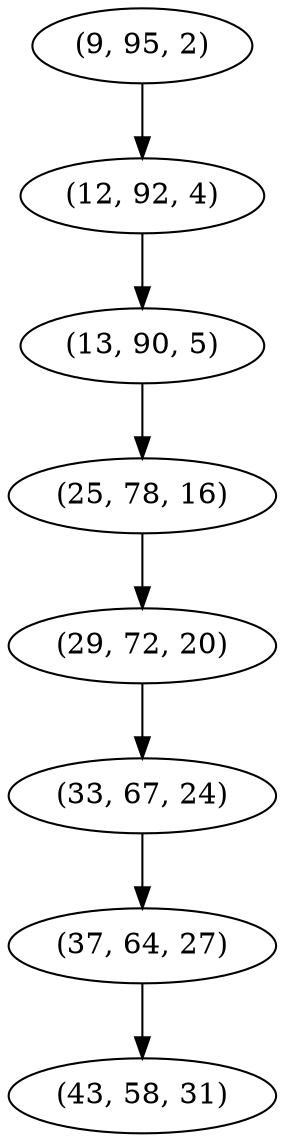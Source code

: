 digraph tree {
    "(9, 95, 2)";
    "(12, 92, 4)";
    "(13, 90, 5)";
    "(25, 78, 16)";
    "(29, 72, 20)";
    "(33, 67, 24)";
    "(37, 64, 27)";
    "(43, 58, 31)";
    "(9, 95, 2)" -> "(12, 92, 4)";
    "(12, 92, 4)" -> "(13, 90, 5)";
    "(13, 90, 5)" -> "(25, 78, 16)";
    "(25, 78, 16)" -> "(29, 72, 20)";
    "(29, 72, 20)" -> "(33, 67, 24)";
    "(33, 67, 24)" -> "(37, 64, 27)";
    "(37, 64, 27)" -> "(43, 58, 31)";
}
